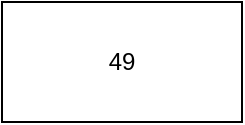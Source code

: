 <mxfile version="15.4.0" type="device"><diagram id="0qiC8EnBINNh7gfBcKZK" name="Page-1"><mxGraphModel dx="981" dy="563" grid="1" gridSize="10" guides="1" tooltips="1" connect="1" arrows="1" fold="1" page="1" pageScale="1" pageWidth="850" pageHeight="1100" math="0" shadow="0"><root><mxCell id="0"/><mxCell id="1" parent="0"/><mxCell id="iqi9RLdaphkyXxY6JuZQ-1" value="49" style="rounded=0;whiteSpace=wrap;html=1;" vertex="1" parent="1"><mxGeometry x="360" y="190" width="120" height="60" as="geometry"/></mxCell></root></mxGraphModel></diagram></mxfile>